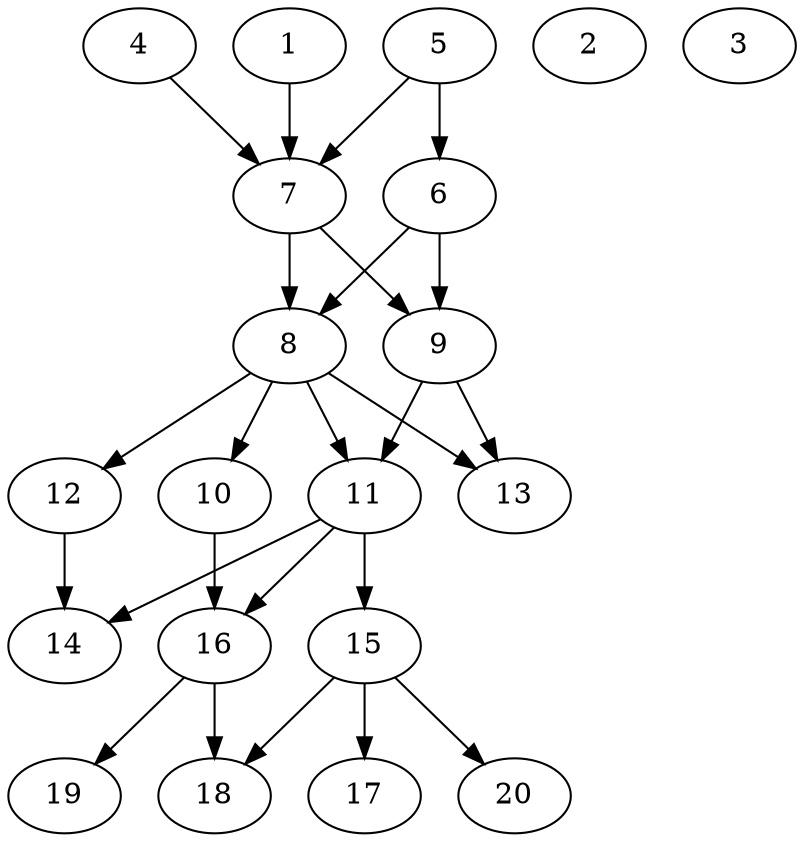 // DAG automatically generated by daggen at Tue Jul 23 14:22:50 2019
// ./daggen --dot -n 20 --ccr 0.3 --fat 0.5 --regular 0.5 --density 0.6 --mindata 5242880 --maxdata 52428800 
digraph G {
  1 [size="30743893", alpha="0.14", expect_size="9223168"] 
  1 -> 7 [size ="9223168"]
  2 [size="151446187", alpha="0.13", expect_size="45433856"] 
  3 [size="80104107", alpha="0.08", expect_size="24031232"] 
  4 [size="73212587", alpha="0.10", expect_size="21963776"] 
  4 -> 7 [size ="21963776"]
  5 [size="33092267", alpha="0.09", expect_size="9927680"] 
  5 -> 6 [size ="9927680"]
  5 -> 7 [size ="9927680"]
  6 [size="135010987", alpha="0.13", expect_size="40503296"] 
  6 -> 8 [size ="40503296"]
  6 -> 9 [size ="40503296"]
  7 [size="153333760", alpha="0.07", expect_size="46000128"] 
  7 -> 8 [size ="46000128"]
  7 -> 9 [size ="46000128"]
  8 [size="154651307", alpha="0.10", expect_size="46395392"] 
  8 -> 10 [size ="46395392"]
  8 -> 11 [size ="46395392"]
  8 -> 12 [size ="46395392"]
  8 -> 13 [size ="46395392"]
  9 [size="145268053", alpha="0.13", expect_size="43580416"] 
  9 -> 11 [size ="43580416"]
  9 -> 13 [size ="43580416"]
  10 [size="145841493", alpha="0.19", expect_size="43752448"] 
  10 -> 16 [size ="43752448"]
  11 [size="136608427", alpha="0.08", expect_size="40982528"] 
  11 -> 14 [size ="40982528"]
  11 -> 15 [size ="40982528"]
  11 -> 16 [size ="40982528"]
  12 [size="86207147", alpha="0.06", expect_size="25862144"] 
  12 -> 14 [size ="25862144"]
  13 [size="33887573", alpha="0.11", expect_size="10166272"] 
  14 [size="94631253", alpha="0.04", expect_size="28389376"] 
  15 [size="18053120", alpha="0.18", expect_size="5415936"] 
  15 -> 17 [size ="5415936"]
  15 -> 18 [size ="5415936"]
  15 -> 20 [size ="5415936"]
  16 [size="89600000", alpha="0.00", expect_size="26880000"] 
  16 -> 18 [size ="26880000"]
  16 -> 19 [size ="26880000"]
  17 [size="31088640", alpha="0.06", expect_size="9326592"] 
  18 [size="89504427", alpha="0.11", expect_size="26851328"] 
  19 [size="170601813", alpha="0.13", expect_size="51180544"] 
  20 [size="111926613", alpha="0.07", expect_size="33577984"] 
}
